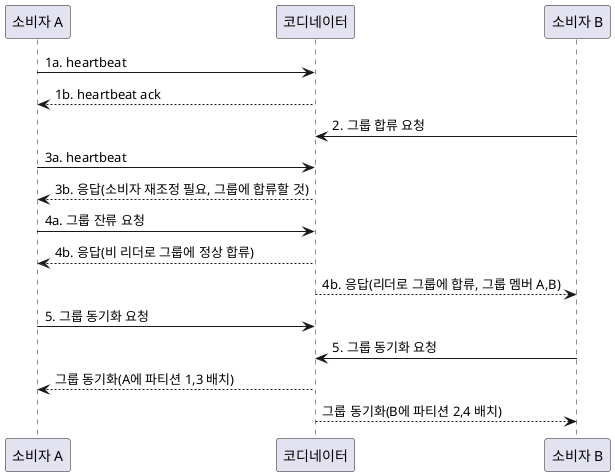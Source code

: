 @startuml
 "소비자 A" -> 코디네이터 : 1a. heartbeat
 코디네이터 --> "소비자 A" : 1b. heartbeat ack
 "소비자 B" -> 코디네이터 : 2. 그룹 합류 요청
 "소비자 A" -> 코디네이터 : 3a. heartbeat
 코디네이터 --> "소비자 A" : 3b. 응답(소비자 재조정 필요, 그룹에 합류할 것)
 "소비자 A" -> 코디네이터 : 4a. 그룹 잔류 요청
 코디네이터 --> "소비자 A" : 4b. 응답(비 리더로 그룹에 정상 합류)
 코디네이터 --> "소비자 B" : 4b. 응답(리더로 그룹에 합류, 그룹 멤버 A,B)
 "소비자 A" -> 코디네이터 : 5. 그룹 동기화 요청
 "소비자 B" -> 코디네이터 : 5. 그룹 동기화 요청
 코디네이터 --> "소비자 A" : 그룹 동기화(A에 파티션 1,3 배치)
 코디네이터 --> "소비자 B" : 그룹 동기화(B에 파티션 2,4 배치)
 @enduml